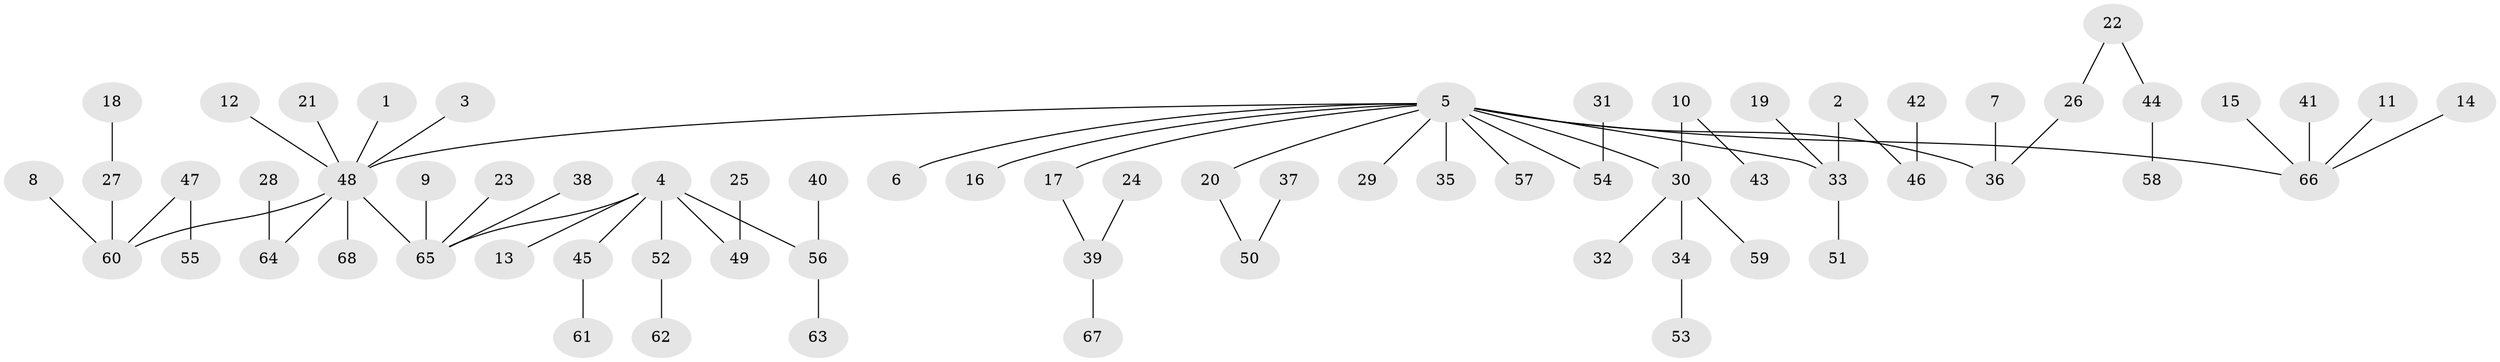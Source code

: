 // original degree distribution, {3: 0.125, 6: 0.014705882352941176, 2: 0.22058823529411764, 8: 0.014705882352941176, 5: 0.029411764705882353, 4: 0.058823529411764705, 1: 0.5294117647058824, 7: 0.007352941176470588}
// Generated by graph-tools (version 1.1) at 2025/26/03/09/25 03:26:31]
// undirected, 68 vertices, 67 edges
graph export_dot {
graph [start="1"]
  node [color=gray90,style=filled];
  1;
  2;
  3;
  4;
  5;
  6;
  7;
  8;
  9;
  10;
  11;
  12;
  13;
  14;
  15;
  16;
  17;
  18;
  19;
  20;
  21;
  22;
  23;
  24;
  25;
  26;
  27;
  28;
  29;
  30;
  31;
  32;
  33;
  34;
  35;
  36;
  37;
  38;
  39;
  40;
  41;
  42;
  43;
  44;
  45;
  46;
  47;
  48;
  49;
  50;
  51;
  52;
  53;
  54;
  55;
  56;
  57;
  58;
  59;
  60;
  61;
  62;
  63;
  64;
  65;
  66;
  67;
  68;
  1 -- 48 [weight=1.0];
  2 -- 33 [weight=1.0];
  2 -- 46 [weight=1.0];
  3 -- 48 [weight=1.0];
  4 -- 13 [weight=1.0];
  4 -- 45 [weight=1.0];
  4 -- 49 [weight=1.0];
  4 -- 52 [weight=1.0];
  4 -- 56 [weight=1.0];
  4 -- 65 [weight=1.0];
  5 -- 6 [weight=1.0];
  5 -- 16 [weight=1.0];
  5 -- 17 [weight=1.0];
  5 -- 20 [weight=1.0];
  5 -- 29 [weight=1.0];
  5 -- 30 [weight=1.0];
  5 -- 33 [weight=1.0];
  5 -- 35 [weight=1.0];
  5 -- 36 [weight=1.0];
  5 -- 48 [weight=1.0];
  5 -- 54 [weight=1.0];
  5 -- 57 [weight=1.0];
  5 -- 66 [weight=1.0];
  7 -- 36 [weight=1.0];
  8 -- 60 [weight=1.0];
  9 -- 65 [weight=1.0];
  10 -- 30 [weight=1.0];
  10 -- 43 [weight=1.0];
  11 -- 66 [weight=1.0];
  12 -- 48 [weight=1.0];
  14 -- 66 [weight=1.0];
  15 -- 66 [weight=1.0];
  17 -- 39 [weight=1.0];
  18 -- 27 [weight=1.0];
  19 -- 33 [weight=1.0];
  20 -- 50 [weight=1.0];
  21 -- 48 [weight=1.0];
  22 -- 26 [weight=1.0];
  22 -- 44 [weight=1.0];
  23 -- 65 [weight=1.0];
  24 -- 39 [weight=1.0];
  25 -- 49 [weight=1.0];
  26 -- 36 [weight=1.0];
  27 -- 60 [weight=1.0];
  28 -- 64 [weight=1.0];
  30 -- 32 [weight=1.0];
  30 -- 34 [weight=1.0];
  30 -- 59 [weight=1.0];
  31 -- 54 [weight=1.0];
  33 -- 51 [weight=1.0];
  34 -- 53 [weight=1.0];
  37 -- 50 [weight=1.0];
  38 -- 65 [weight=1.0];
  39 -- 67 [weight=1.0];
  40 -- 56 [weight=1.0];
  41 -- 66 [weight=1.0];
  42 -- 46 [weight=1.0];
  44 -- 58 [weight=1.0];
  45 -- 61 [weight=1.0];
  47 -- 55 [weight=1.0];
  47 -- 60 [weight=1.0];
  48 -- 60 [weight=1.0];
  48 -- 64 [weight=1.0];
  48 -- 65 [weight=1.0];
  48 -- 68 [weight=1.0];
  52 -- 62 [weight=1.0];
  56 -- 63 [weight=1.0];
}
